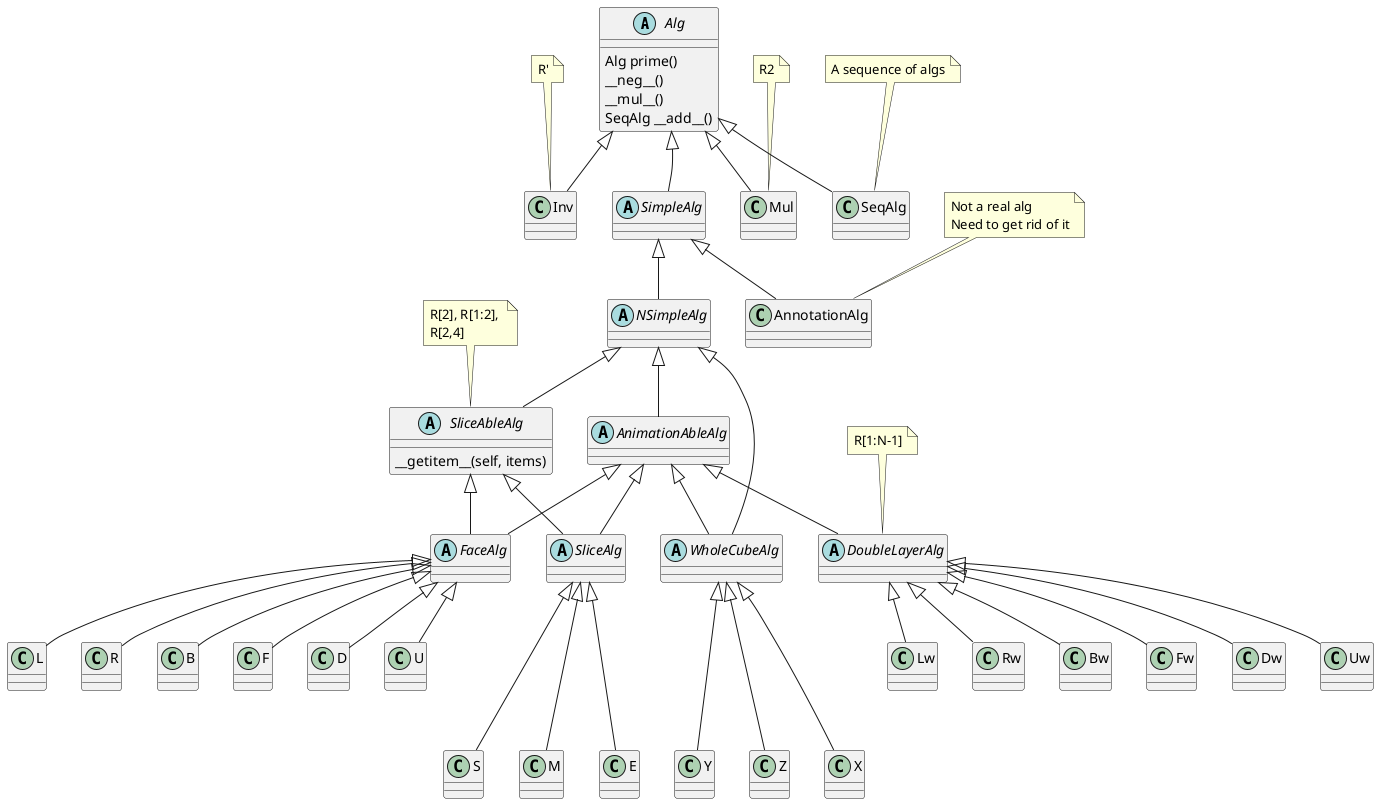 @startuml
'https://plantuml.com/class-diagram

abstract class Alg {
    Alg prime()
    __neg__()
    __mul__()
    SeqAlg __add__()
}

together {
    abstract class SimpleAlg
    class Inv
    class Mul
    class SeqAlg
}

SimpleAlg -up[hidden]-> Alg
Alg  <|--  SimpleAlg
Alg  <|--  Inv
Alg  <|--  Mul
note top of Inv: R'
note top of Mul: R2
Alg <|-- SeqAlg
note top of SeqAlg: A sequence of algs

' under SimpleAlg
together {
    abstract class NSimpleAlg
    class AnnotationAlg

    SimpleAlg  <|--  NSimpleAlg
    SimpleAlg  <|--  AnnotationAlg
}

note top of AnnotationAlg: Not a real alg\nNeed to get rid of it

' Under NSimpleAlg
together {
    abstract class AnimationAbleAlg

    abstract class SliceAbleAlg {
        __getitem__(self, items)
    }
}

NSimpleAlg  <|--  AnimationAbleAlg
NSimpleAlg  <|--  SliceAbleAlg

'under AnimationAbleAlg and SliceAbleAlg
together {
    abstract class FaceAlg
    abstract class SliceAlg
    abstract class WholeCubeAlg
    abstract class DoubleLayerAlg


    ' Make SliceAlg right to Face they both under SliceAbleAlg
    FaceAlg -right[hidden]-> SliceAlg
}


SliceAbleAlg  <|--  FaceAlg
AnimationAbleAlg  <|--  FaceAlg
AnimationAbleAlg  <|--  DoubleLayerAlg

note top of DoubleLayerAlg: R[1:N-1]

note top of SliceAbleAlg: R[2], R[1:2], \nR[2,4]

SliceAbleAlg  <|--  SliceAlg
AnimationAbleAlg  <|--  SliceAlg

NSimpleAlg  <|--  WholeCubeAlg
AnimationAbleAlg  <|--  WholeCubeAlg


together  {
    FaceAlg <|-- U
    FaceAlg <|-- D
    FaceAlg <|-- F
    FaceAlg <|-- B
    FaceAlg <|-- R
    FaceAlg <|-- L
}


together  {
    DoubleLayerAlg <|-- Uw
    DoubleLayerAlg <|-- Dw
    DoubleLayerAlg <|-- Fw
    DoubleLayerAlg <|-- Bw
    DoubleLayerAlg <|-- Rw
    DoubleLayerAlg <|-- Lw
}



together  {
    WholeCubeAlg <|-- X
    WholeCubeAlg <|-- Y
    WholeCubeAlg <|-- Z
}


together  {
    SliceAlg <|-- M
    SliceAlg <|-- E
    SliceAlg <|-- S
}

' try to make groups on under the other
U -down[hidden]-> S
Lw -down[hidden]-> X





@enduml